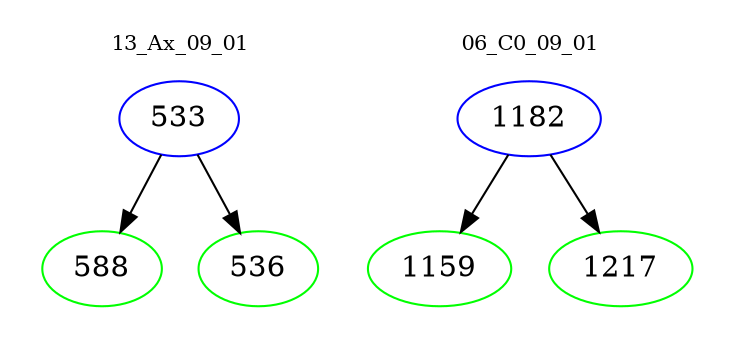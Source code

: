 digraph{
subgraph cluster_0 {
color = white
label = "13_Ax_09_01";
fontsize=10;
T0_533 [label="533", color="blue"]
T0_533 -> T0_588 [color="black"]
T0_588 [label="588", color="green"]
T0_533 -> T0_536 [color="black"]
T0_536 [label="536", color="green"]
}
subgraph cluster_1 {
color = white
label = "06_C0_09_01";
fontsize=10;
T1_1182 [label="1182", color="blue"]
T1_1182 -> T1_1159 [color="black"]
T1_1159 [label="1159", color="green"]
T1_1182 -> T1_1217 [color="black"]
T1_1217 [label="1217", color="green"]
}
}
